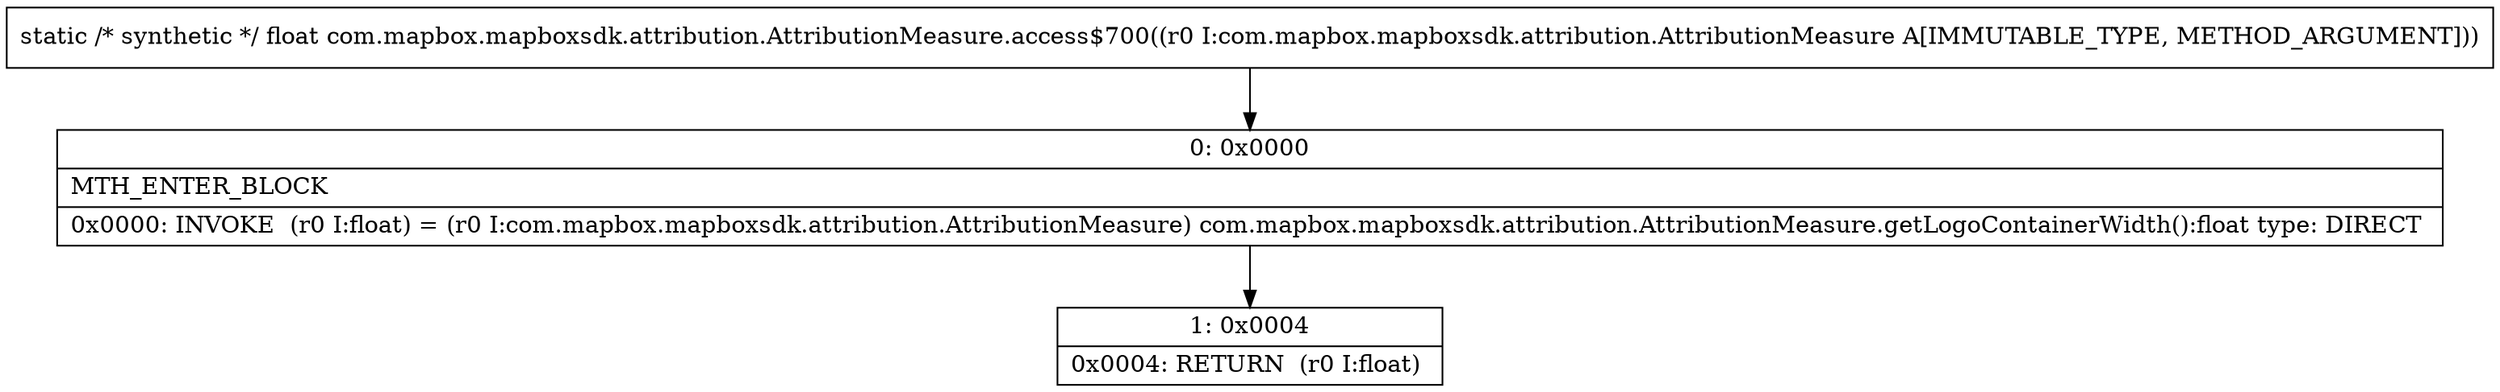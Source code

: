 digraph "CFG forcom.mapbox.mapboxsdk.attribution.AttributionMeasure.access$700(Lcom\/mapbox\/mapboxsdk\/attribution\/AttributionMeasure;)F" {
Node_0 [shape=record,label="{0\:\ 0x0000|MTH_ENTER_BLOCK\l|0x0000: INVOKE  (r0 I:float) = (r0 I:com.mapbox.mapboxsdk.attribution.AttributionMeasure) com.mapbox.mapboxsdk.attribution.AttributionMeasure.getLogoContainerWidth():float type: DIRECT \l}"];
Node_1 [shape=record,label="{1\:\ 0x0004|0x0004: RETURN  (r0 I:float) \l}"];
MethodNode[shape=record,label="{static \/* synthetic *\/ float com.mapbox.mapboxsdk.attribution.AttributionMeasure.access$700((r0 I:com.mapbox.mapboxsdk.attribution.AttributionMeasure A[IMMUTABLE_TYPE, METHOD_ARGUMENT])) }"];
MethodNode -> Node_0;
Node_0 -> Node_1;
}

